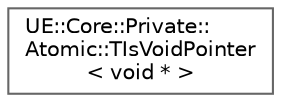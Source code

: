 digraph "Graphical Class Hierarchy"
{
 // INTERACTIVE_SVG=YES
 // LATEX_PDF_SIZE
  bgcolor="transparent";
  edge [fontname=Helvetica,fontsize=10,labelfontname=Helvetica,labelfontsize=10];
  node [fontname=Helvetica,fontsize=10,shape=box,height=0.2,width=0.4];
  rankdir="LR";
  Node0 [id="Node000000",label="UE::Core::Private::\lAtomic::TIsVoidPointer\l\< void * \>",height=0.2,width=0.4,color="grey40", fillcolor="white", style="filled",URL="$d8/d8e/structUE_1_1Core_1_1Private_1_1Atomic_1_1TIsVoidPointer_3_01void_01_5_01_4.html",tooltip=" "];
}
